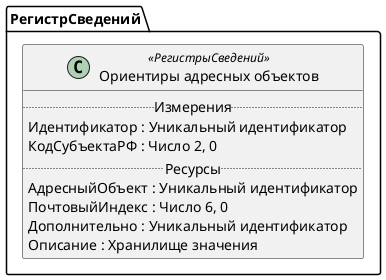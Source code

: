 ﻿@startuml ОриентирыАдресныхОбъектов
'!include templates.wsd
'..\include templates.wsd
class РегистрСведений.ОриентирыАдресныхОбъектов as "Ориентиры адресных объектов" <<РегистрыСведений>>
{
..Измерения..
Идентификатор : Уникальный идентификатор
КодСубъектаРФ : Число 2, 0
..Ресурсы..
АдресныйОбъект : Уникальный идентификатор
ПочтовыйИндекс : Число 6, 0
Дополнительно : Уникальный идентификатор
Описание : Хранилище значения
}
@enduml
